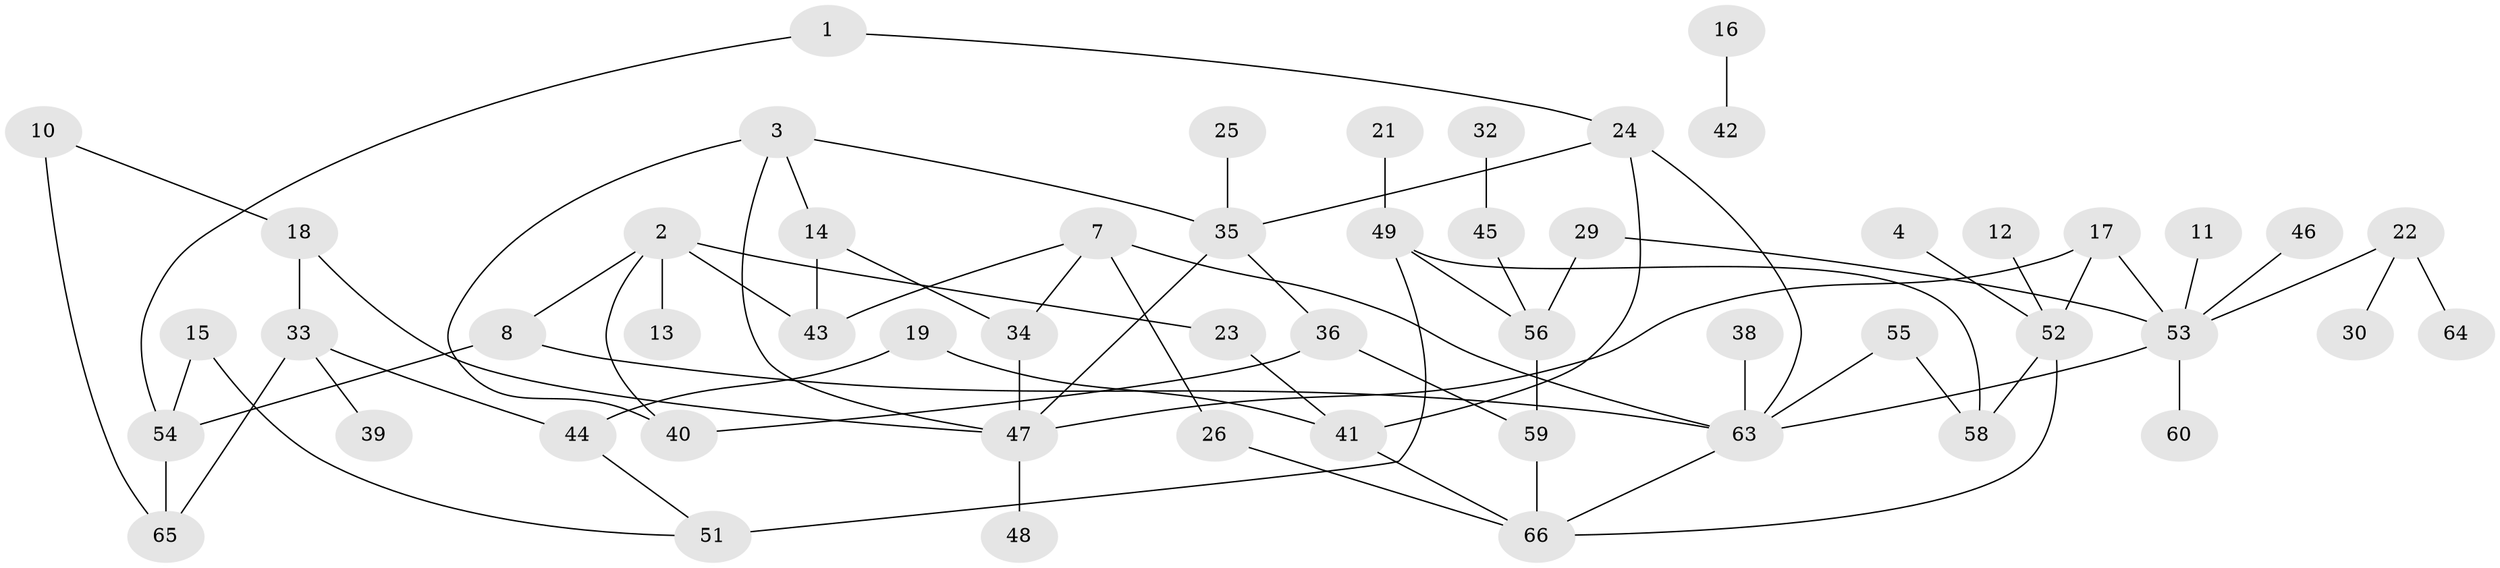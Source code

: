 // original degree distribution, {2: 0.25757575757575757, 5: 0.030303030303030304, 3: 0.2196969696969697, 4: 0.13636363636363635, 1: 0.26515151515151514, 0: 0.09090909090909091}
// Generated by graph-tools (version 1.1) at 2025/25/03/09/25 03:25:24]
// undirected, 54 vertices, 74 edges
graph export_dot {
graph [start="1"]
  node [color=gray90,style=filled];
  1;
  2;
  3;
  4;
  7;
  8;
  10;
  11;
  12;
  13;
  14;
  15;
  16;
  17;
  18;
  19;
  21;
  22;
  23;
  24;
  25;
  26;
  29;
  30;
  32;
  33;
  34;
  35;
  36;
  38;
  39;
  40;
  41;
  42;
  43;
  44;
  45;
  46;
  47;
  48;
  49;
  51;
  52;
  53;
  54;
  55;
  56;
  58;
  59;
  60;
  63;
  64;
  65;
  66;
  1 -- 24 [weight=1.0];
  1 -- 54 [weight=1.0];
  2 -- 8 [weight=1.0];
  2 -- 13 [weight=1.0];
  2 -- 23 [weight=1.0];
  2 -- 40 [weight=1.0];
  2 -- 43 [weight=1.0];
  3 -- 14 [weight=1.0];
  3 -- 35 [weight=1.0];
  3 -- 40 [weight=1.0];
  3 -- 47 [weight=1.0];
  4 -- 52 [weight=1.0];
  7 -- 26 [weight=1.0];
  7 -- 34 [weight=1.0];
  7 -- 43 [weight=1.0];
  7 -- 63 [weight=1.0];
  8 -- 54 [weight=1.0];
  8 -- 63 [weight=1.0];
  10 -- 18 [weight=1.0];
  10 -- 65 [weight=1.0];
  11 -- 53 [weight=1.0];
  12 -- 52 [weight=1.0];
  14 -- 34 [weight=1.0];
  14 -- 43 [weight=1.0];
  15 -- 51 [weight=1.0];
  15 -- 54 [weight=1.0];
  16 -- 42 [weight=1.0];
  17 -- 47 [weight=1.0];
  17 -- 52 [weight=1.0];
  17 -- 53 [weight=1.0];
  18 -- 33 [weight=1.0];
  18 -- 47 [weight=1.0];
  19 -- 41 [weight=1.0];
  19 -- 44 [weight=1.0];
  21 -- 49 [weight=1.0];
  22 -- 30 [weight=1.0];
  22 -- 53 [weight=1.0];
  22 -- 64 [weight=1.0];
  23 -- 41 [weight=1.0];
  24 -- 35 [weight=1.0];
  24 -- 41 [weight=1.0];
  24 -- 63 [weight=1.0];
  25 -- 35 [weight=1.0];
  26 -- 66 [weight=1.0];
  29 -- 53 [weight=1.0];
  29 -- 56 [weight=1.0];
  32 -- 45 [weight=1.0];
  33 -- 39 [weight=1.0];
  33 -- 44 [weight=1.0];
  33 -- 65 [weight=1.0];
  34 -- 47 [weight=1.0];
  35 -- 36 [weight=1.0];
  35 -- 47 [weight=1.0];
  36 -- 40 [weight=1.0];
  36 -- 59 [weight=1.0];
  38 -- 63 [weight=1.0];
  41 -- 66 [weight=1.0];
  44 -- 51 [weight=1.0];
  45 -- 56 [weight=1.0];
  46 -- 53 [weight=1.0];
  47 -- 48 [weight=1.0];
  49 -- 51 [weight=2.0];
  49 -- 56 [weight=1.0];
  49 -- 58 [weight=1.0];
  52 -- 58 [weight=1.0];
  52 -- 66 [weight=1.0];
  53 -- 60 [weight=1.0];
  53 -- 63 [weight=1.0];
  54 -- 65 [weight=1.0];
  55 -- 58 [weight=1.0];
  55 -- 63 [weight=1.0];
  56 -- 59 [weight=1.0];
  59 -- 66 [weight=1.0];
  63 -- 66 [weight=1.0];
}
